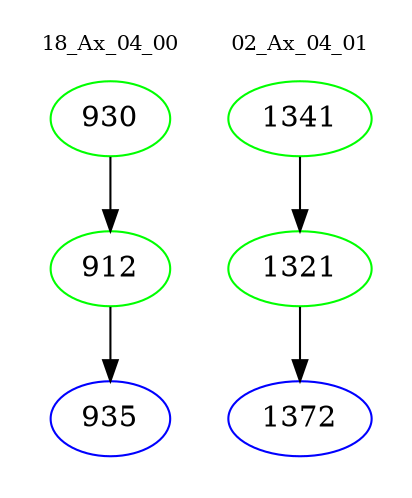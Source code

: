 digraph{
subgraph cluster_0 {
color = white
label = "18_Ax_04_00";
fontsize=10;
T0_930 [label="930", color="green"]
T0_930 -> T0_912 [color="black"]
T0_912 [label="912", color="green"]
T0_912 -> T0_935 [color="black"]
T0_935 [label="935", color="blue"]
}
subgraph cluster_1 {
color = white
label = "02_Ax_04_01";
fontsize=10;
T1_1341 [label="1341", color="green"]
T1_1341 -> T1_1321 [color="black"]
T1_1321 [label="1321", color="green"]
T1_1321 -> T1_1372 [color="black"]
T1_1372 [label="1372", color="blue"]
}
}
